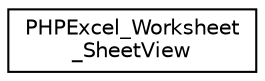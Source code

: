 digraph "Иерархия классов. Графический вид."
{
  edge [fontname="Helvetica",fontsize="10",labelfontname="Helvetica",labelfontsize="10"];
  node [fontname="Helvetica",fontsize="10",shape=record];
  rankdir="LR";
  Node0 [label="PHPExcel_Worksheet\l_SheetView",height=0.2,width=0.4,color="black", fillcolor="white", style="filled",URL="$class_p_h_p_excel___worksheet___sheet_view.html"];
}
